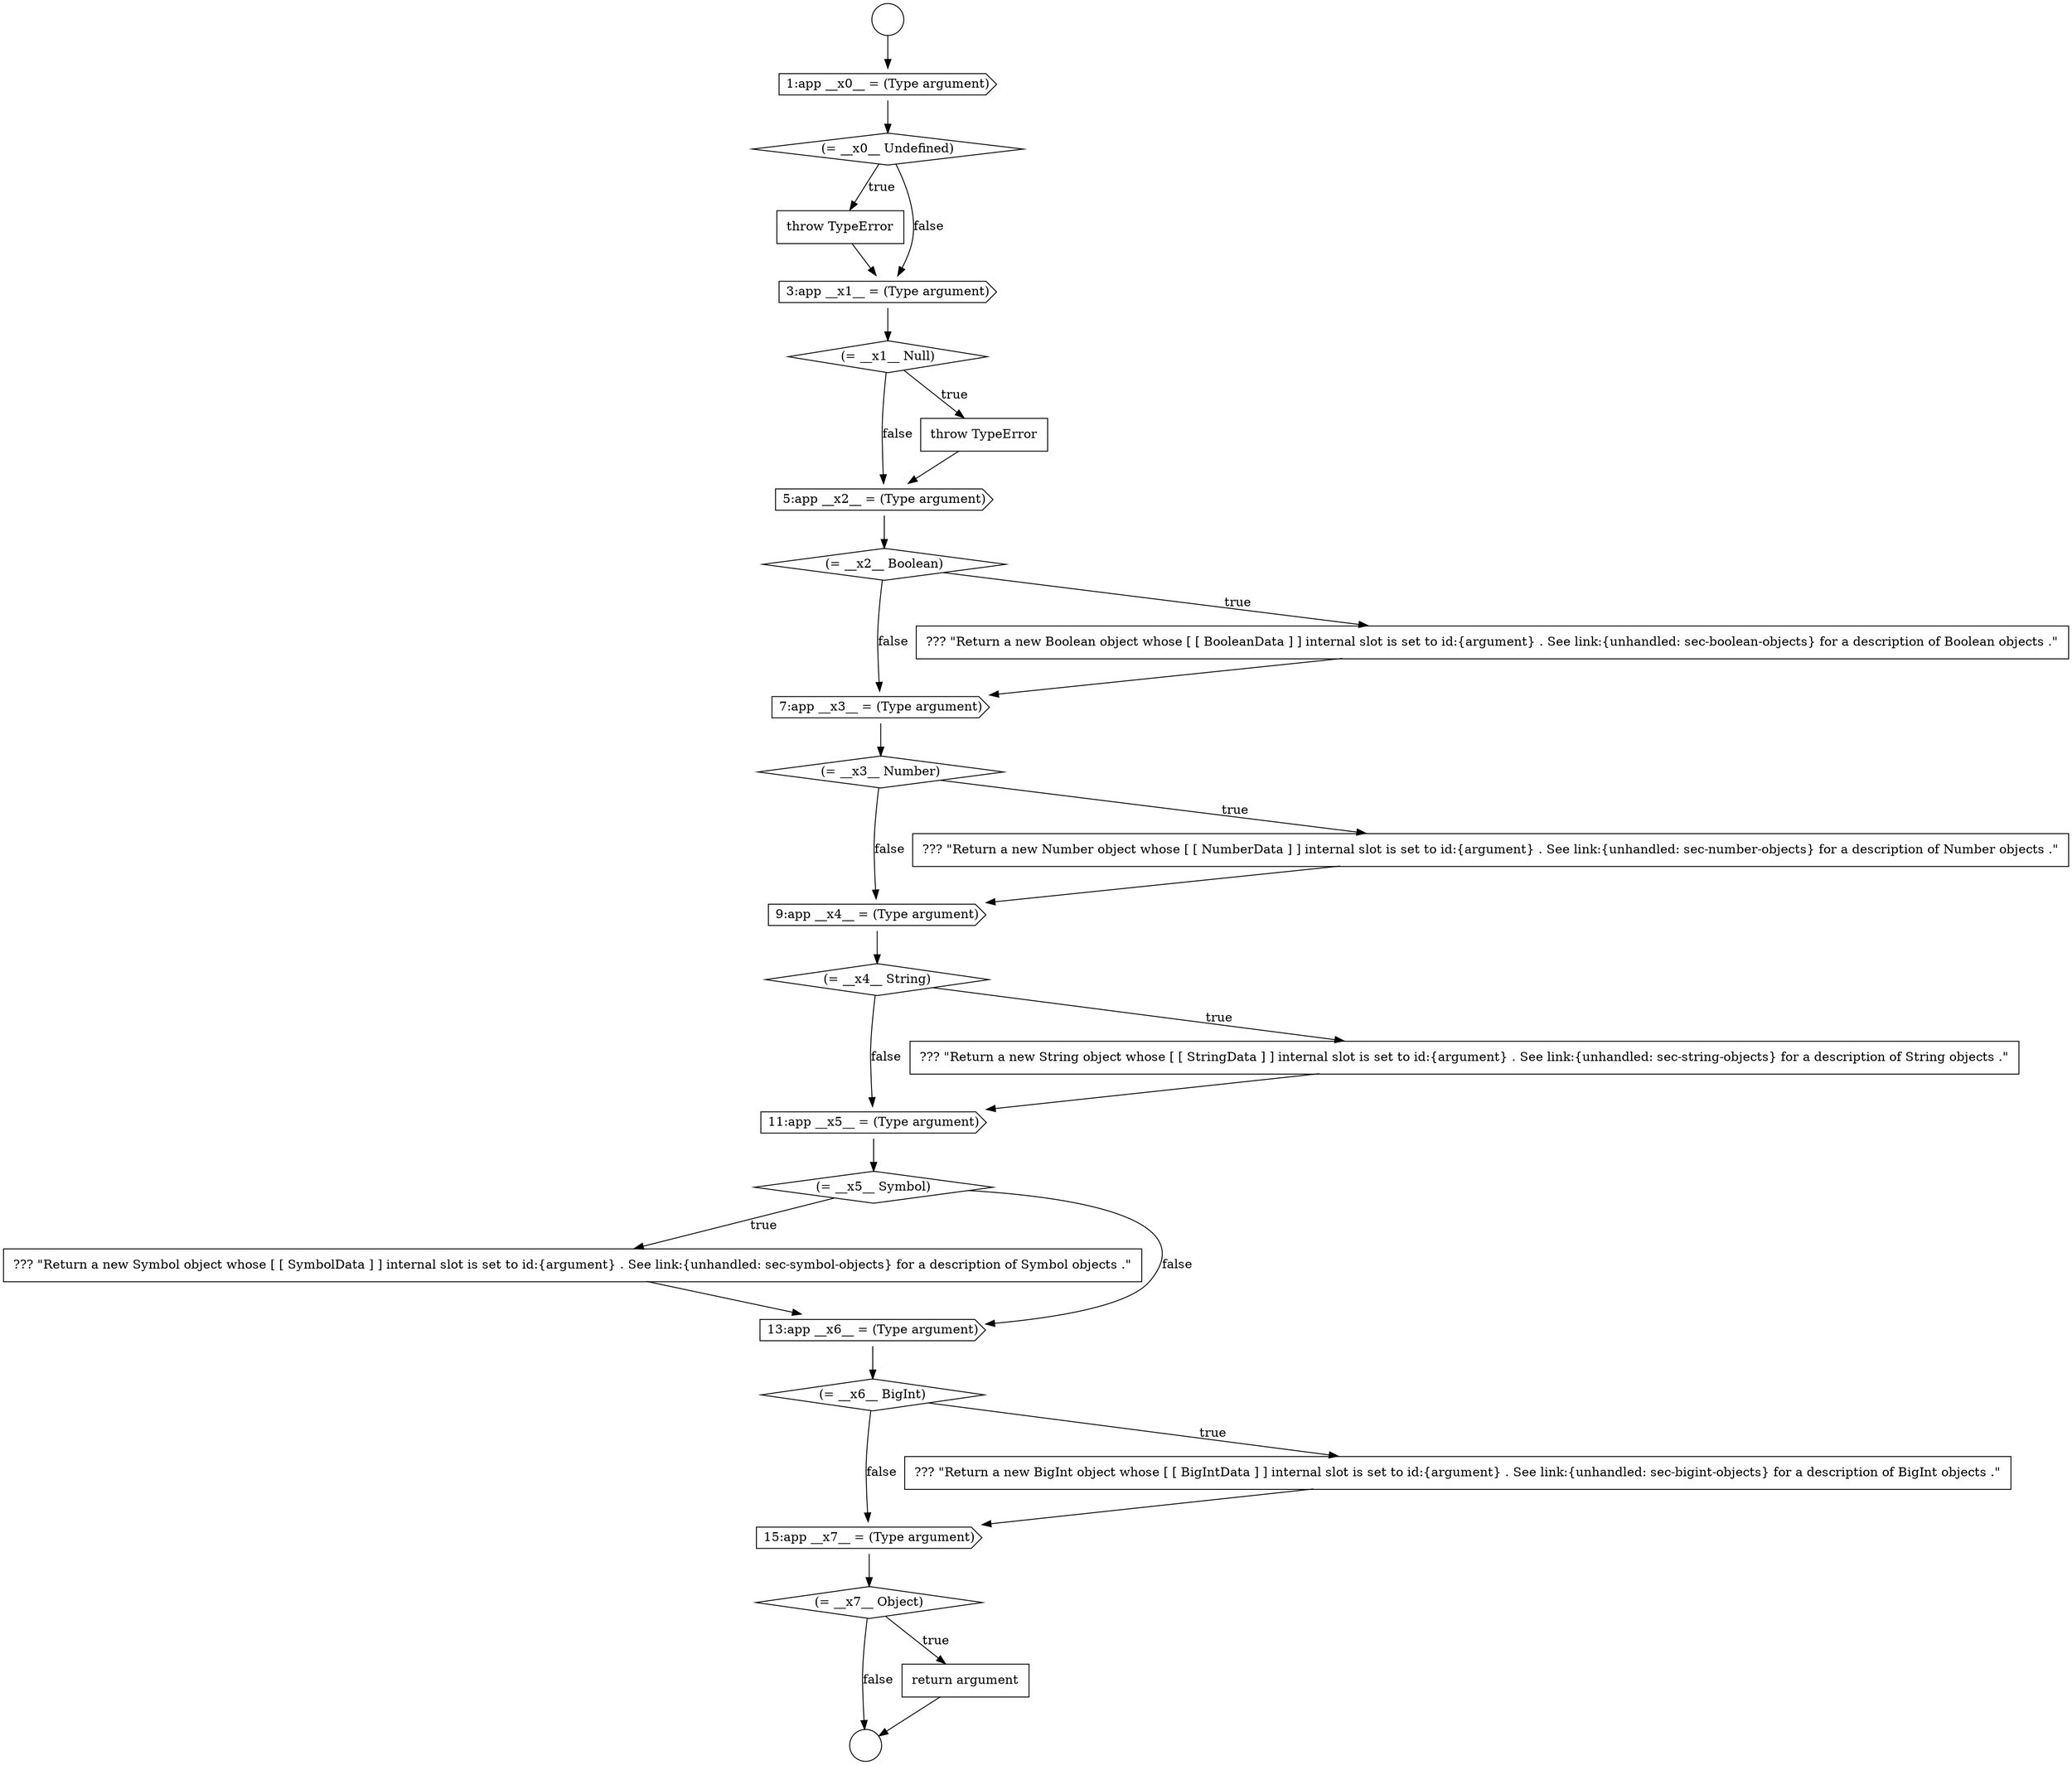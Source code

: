 digraph {
  node20643 [shape=diamond, label=<<font color="black">(= __x4__ String)</font>> color="black" fillcolor="white" style=filled]
  node20647 [shape=none, margin=0, label=<<font color="black">
    <table border="0" cellborder="1" cellspacing="0" cellpadding="10">
      <tr><td align="left">??? &quot;Return a new Symbol object whose [ [ SymbolData ] ] internal slot is set to id:{argument} . See link:{unhandled: sec-symbol-objects} for a description of Symbol objects .&quot;</td></tr>
    </table>
  </font>> color="black" fillcolor="white" style=filled]
  node20636 [shape=cds, label=<<font color="black">5:app __x2__ = (Type argument)</font>> color="black" fillcolor="white" style=filled]
  node20630 [shape=cds, label=<<font color="black">1:app __x0__ = (Type argument)</font>> color="black" fillcolor="white" style=filled]
  node20652 [shape=diamond, label=<<font color="black">(= __x7__ Object)</font>> color="black" fillcolor="white" style=filled]
  node20637 [shape=diamond, label=<<font color="black">(= __x2__ Boolean)</font>> color="black" fillcolor="white" style=filled]
  node20628 [shape=circle label=" " color="black" fillcolor="white" style=filled]
  node20649 [shape=diamond, label=<<font color="black">(= __x6__ BigInt)</font>> color="black" fillcolor="white" style=filled]
  node20632 [shape=none, margin=0, label=<<font color="black">
    <table border="0" cellborder="1" cellspacing="0" cellpadding="10">
      <tr><td align="left">throw TypeError</td></tr>
    </table>
  </font>> color="black" fillcolor="white" style=filled]
  node20645 [shape=cds, label=<<font color="black">11:app __x5__ = (Type argument)</font>> color="black" fillcolor="white" style=filled]
  node20639 [shape=cds, label=<<font color="black">7:app __x3__ = (Type argument)</font>> color="black" fillcolor="white" style=filled]
  node20644 [shape=none, margin=0, label=<<font color="black">
    <table border="0" cellborder="1" cellspacing="0" cellpadding="10">
      <tr><td align="left">??? &quot;Return a new String object whose [ [ StringData ] ] internal slot is set to id:{argument} . See link:{unhandled: sec-string-objects} for a description of String objects .&quot;</td></tr>
    </table>
  </font>> color="black" fillcolor="white" style=filled]
  node20635 [shape=none, margin=0, label=<<font color="black">
    <table border="0" cellborder="1" cellspacing="0" cellpadding="10">
      <tr><td align="left">throw TypeError</td></tr>
    </table>
  </font>> color="black" fillcolor="white" style=filled]
  node20640 [shape=diamond, label=<<font color="black">(= __x3__ Number)</font>> color="black" fillcolor="white" style=filled]
  node20651 [shape=cds, label=<<font color="black">15:app __x7__ = (Type argument)</font>> color="black" fillcolor="white" style=filled]
  node20646 [shape=diamond, label=<<font color="black">(= __x5__ Symbol)</font>> color="black" fillcolor="white" style=filled]
  node20633 [shape=cds, label=<<font color="black">3:app __x1__ = (Type argument)</font>> color="black" fillcolor="white" style=filled]
  node20642 [shape=cds, label=<<font color="black">9:app __x4__ = (Type argument)</font>> color="black" fillcolor="white" style=filled]
  node20629 [shape=circle label=" " color="black" fillcolor="white" style=filled]
  node20638 [shape=none, margin=0, label=<<font color="black">
    <table border="0" cellborder="1" cellspacing="0" cellpadding="10">
      <tr><td align="left">??? &quot;Return a new Boolean object whose [ [ BooleanData ] ] internal slot is set to id:{argument} . See link:{unhandled: sec-boolean-objects} for a description of Boolean objects .&quot;</td></tr>
    </table>
  </font>> color="black" fillcolor="white" style=filled]
  node20641 [shape=none, margin=0, label=<<font color="black">
    <table border="0" cellborder="1" cellspacing="0" cellpadding="10">
      <tr><td align="left">??? &quot;Return a new Number object whose [ [ NumberData ] ] internal slot is set to id:{argument} . See link:{unhandled: sec-number-objects} for a description of Number objects .&quot;</td></tr>
    </table>
  </font>> color="black" fillcolor="white" style=filled]
  node20650 [shape=none, margin=0, label=<<font color="black">
    <table border="0" cellborder="1" cellspacing="0" cellpadding="10">
      <tr><td align="left">??? &quot;Return a new BigInt object whose [ [ BigIntData ] ] internal slot is set to id:{argument} . See link:{unhandled: sec-bigint-objects} for a description of BigInt objects .&quot;</td></tr>
    </table>
  </font>> color="black" fillcolor="white" style=filled]
  node20653 [shape=none, margin=0, label=<<font color="black">
    <table border="0" cellborder="1" cellspacing="0" cellpadding="10">
      <tr><td align="left">return argument</td></tr>
    </table>
  </font>> color="black" fillcolor="white" style=filled]
  node20634 [shape=diamond, label=<<font color="black">(= __x1__ Null)</font>> color="black" fillcolor="white" style=filled]
  node20631 [shape=diamond, label=<<font color="black">(= __x0__ Undefined)</font>> color="black" fillcolor="white" style=filled]
  node20648 [shape=cds, label=<<font color="black">13:app __x6__ = (Type argument)</font>> color="black" fillcolor="white" style=filled]
  node20630 -> node20631 [ color="black"]
  node20631 -> node20632 [label=<<font color="black">true</font>> color="black"]
  node20631 -> node20633 [label=<<font color="black">false</font>> color="black"]
  node20652 -> node20653 [label=<<font color="black">true</font>> color="black"]
  node20652 -> node20629 [label=<<font color="black">false</font>> color="black"]
  node20638 -> node20639 [ color="black"]
  node20645 -> node20646 [ color="black"]
  node20650 -> node20651 [ color="black"]
  node20642 -> node20643 [ color="black"]
  node20649 -> node20650 [label=<<font color="black">true</font>> color="black"]
  node20649 -> node20651 [label=<<font color="black">false</font>> color="black"]
  node20648 -> node20649 [ color="black"]
  node20640 -> node20641 [label=<<font color="black">true</font>> color="black"]
  node20640 -> node20642 [label=<<font color="black">false</font>> color="black"]
  node20647 -> node20648 [ color="black"]
  node20636 -> node20637 [ color="black"]
  node20651 -> node20652 [ color="black"]
  node20644 -> node20645 [ color="black"]
  node20646 -> node20647 [label=<<font color="black">true</font>> color="black"]
  node20646 -> node20648 [label=<<font color="black">false</font>> color="black"]
  node20632 -> node20633 [ color="black"]
  node20633 -> node20634 [ color="black"]
  node20643 -> node20644 [label=<<font color="black">true</font>> color="black"]
  node20643 -> node20645 [label=<<font color="black">false</font>> color="black"]
  node20635 -> node20636 [ color="black"]
  node20628 -> node20630 [ color="black"]
  node20641 -> node20642 [ color="black"]
  node20634 -> node20635 [label=<<font color="black">true</font>> color="black"]
  node20634 -> node20636 [label=<<font color="black">false</font>> color="black"]
  node20637 -> node20638 [label=<<font color="black">true</font>> color="black"]
  node20637 -> node20639 [label=<<font color="black">false</font>> color="black"]
  node20639 -> node20640 [ color="black"]
  node20653 -> node20629 [ color="black"]
}
